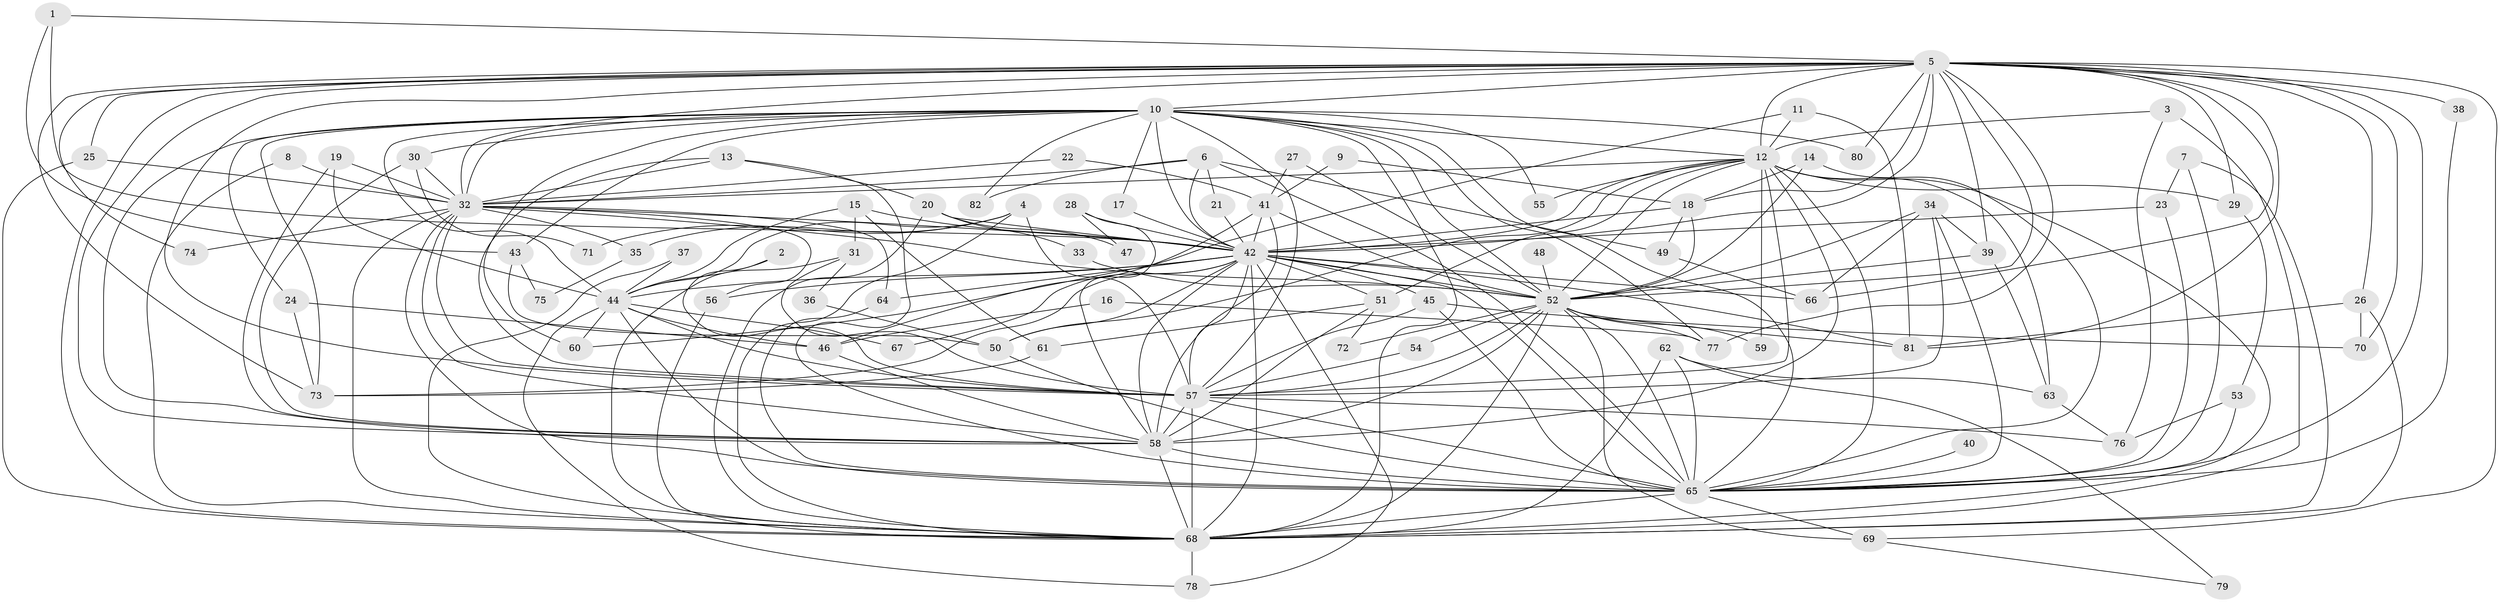 // original degree distribution, {21: 0.02962962962962963, 25: 0.007407407407407408, 33: 0.007407407407407408, 27: 0.007407407407407408, 24: 0.007407407407407408, 26: 0.007407407407407408, 19: 0.007407407407407408, 13: 0.007407407407407408, 3: 0.2, 7: 0.007407407407407408, 4: 0.1111111111111111, 5: 0.05185185185185185, 2: 0.5333333333333333, 6: 0.014814814814814815}
// Generated by graph-tools (version 1.1) at 2025/36/03/04/25 23:36:31]
// undirected, 82 vertices, 225 edges
graph export_dot {
  node [color=gray90,style=filled];
  1;
  2;
  3;
  4;
  5;
  6;
  7;
  8;
  9;
  10;
  11;
  12;
  13;
  14;
  15;
  16;
  17;
  18;
  19;
  20;
  21;
  22;
  23;
  24;
  25;
  26;
  27;
  28;
  29;
  30;
  31;
  32;
  33;
  34;
  35;
  36;
  37;
  38;
  39;
  40;
  41;
  42;
  43;
  44;
  45;
  46;
  47;
  48;
  49;
  50;
  51;
  52;
  53;
  54;
  55;
  56;
  57;
  58;
  59;
  60;
  61;
  62;
  63;
  64;
  65;
  66;
  67;
  68;
  69;
  70;
  71;
  72;
  73;
  74;
  75;
  76;
  77;
  78;
  79;
  80;
  81;
  82;
  1 -- 5 [weight=1.0];
  1 -- 42 [weight=1.0];
  1 -- 43 [weight=1.0];
  2 -- 44 [weight=1.0];
  2 -- 57 [weight=1.0];
  3 -- 12 [weight=1.0];
  3 -- 68 [weight=2.0];
  3 -- 76 [weight=1.0];
  4 -- 35 [weight=1.0];
  4 -- 44 [weight=1.0];
  4 -- 57 [weight=1.0];
  4 -- 68 [weight=1.0];
  4 -- 71 [weight=1.0];
  5 -- 10 [weight=1.0];
  5 -- 12 [weight=2.0];
  5 -- 18 [weight=1.0];
  5 -- 25 [weight=1.0];
  5 -- 26 [weight=1.0];
  5 -- 29 [weight=1.0];
  5 -- 32 [weight=1.0];
  5 -- 38 [weight=2.0];
  5 -- 39 [weight=1.0];
  5 -- 42 [weight=1.0];
  5 -- 52 [weight=1.0];
  5 -- 57 [weight=1.0];
  5 -- 58 [weight=1.0];
  5 -- 65 [weight=1.0];
  5 -- 66 [weight=1.0];
  5 -- 68 [weight=1.0];
  5 -- 69 [weight=1.0];
  5 -- 70 [weight=1.0];
  5 -- 73 [weight=1.0];
  5 -- 74 [weight=1.0];
  5 -- 77 [weight=1.0];
  5 -- 80 [weight=1.0];
  5 -- 81 [weight=1.0];
  6 -- 21 [weight=1.0];
  6 -- 32 [weight=1.0];
  6 -- 42 [weight=1.0];
  6 -- 49 [weight=1.0];
  6 -- 65 [weight=1.0];
  6 -- 82 [weight=1.0];
  7 -- 23 [weight=1.0];
  7 -- 65 [weight=1.0];
  7 -- 68 [weight=1.0];
  8 -- 32 [weight=1.0];
  8 -- 68 [weight=1.0];
  9 -- 18 [weight=1.0];
  9 -- 41 [weight=1.0];
  10 -- 12 [weight=1.0];
  10 -- 17 [weight=1.0];
  10 -- 24 [weight=1.0];
  10 -- 30 [weight=1.0];
  10 -- 32 [weight=1.0];
  10 -- 42 [weight=2.0];
  10 -- 43 [weight=1.0];
  10 -- 44 [weight=1.0];
  10 -- 52 [weight=1.0];
  10 -- 55 [weight=1.0];
  10 -- 57 [weight=1.0];
  10 -- 58 [weight=1.0];
  10 -- 60 [weight=1.0];
  10 -- 65 [weight=1.0];
  10 -- 68 [weight=1.0];
  10 -- 73 [weight=1.0];
  10 -- 77 [weight=1.0];
  10 -- 80 [weight=1.0];
  10 -- 82 [weight=1.0];
  11 -- 12 [weight=1.0];
  11 -- 60 [weight=1.0];
  11 -- 81 [weight=1.0];
  12 -- 29 [weight=1.0];
  12 -- 32 [weight=1.0];
  12 -- 42 [weight=1.0];
  12 -- 50 [weight=1.0];
  12 -- 51 [weight=1.0];
  12 -- 52 [weight=1.0];
  12 -- 55 [weight=1.0];
  12 -- 57 [weight=1.0];
  12 -- 58 [weight=3.0];
  12 -- 59 [weight=1.0];
  12 -- 63 [weight=2.0];
  12 -- 65 [weight=1.0];
  12 -- 68 [weight=1.0];
  13 -- 20 [weight=1.0];
  13 -- 32 [weight=1.0];
  13 -- 57 [weight=1.0];
  13 -- 65 [weight=1.0];
  14 -- 18 [weight=1.0];
  14 -- 52 [weight=1.0];
  14 -- 65 [weight=1.0];
  15 -- 31 [weight=1.0];
  15 -- 42 [weight=1.0];
  15 -- 44 [weight=1.0];
  15 -- 61 [weight=1.0];
  16 -- 46 [weight=1.0];
  16 -- 77 [weight=1.0];
  17 -- 42 [weight=1.0];
  18 -- 42 [weight=1.0];
  18 -- 49 [weight=1.0];
  18 -- 52 [weight=1.0];
  19 -- 32 [weight=1.0];
  19 -- 44 [weight=1.0];
  19 -- 58 [weight=1.0];
  20 -- 33 [weight=1.0];
  20 -- 42 [weight=1.0];
  20 -- 47 [weight=1.0];
  20 -- 68 [weight=1.0];
  21 -- 42 [weight=1.0];
  22 -- 32 [weight=1.0];
  22 -- 41 [weight=1.0];
  23 -- 42 [weight=1.0];
  23 -- 65 [weight=1.0];
  24 -- 46 [weight=1.0];
  24 -- 73 [weight=1.0];
  25 -- 32 [weight=1.0];
  25 -- 68 [weight=1.0];
  26 -- 68 [weight=1.0];
  26 -- 70 [weight=1.0];
  26 -- 81 [weight=1.0];
  27 -- 41 [weight=1.0];
  27 -- 52 [weight=1.0];
  28 -- 42 [weight=2.0];
  28 -- 47 [weight=1.0];
  28 -- 58 [weight=1.0];
  29 -- 53 [weight=1.0];
  30 -- 32 [weight=1.0];
  30 -- 58 [weight=1.0];
  30 -- 71 [weight=1.0];
  31 -- 36 [weight=1.0];
  31 -- 57 [weight=1.0];
  31 -- 68 [weight=1.0];
  32 -- 35 [weight=1.0];
  32 -- 42 [weight=1.0];
  32 -- 52 [weight=1.0];
  32 -- 56 [weight=1.0];
  32 -- 57 [weight=1.0];
  32 -- 58 [weight=2.0];
  32 -- 64 [weight=1.0];
  32 -- 65 [weight=1.0];
  32 -- 68 [weight=1.0];
  32 -- 74 [weight=1.0];
  33 -- 52 [weight=1.0];
  34 -- 39 [weight=1.0];
  34 -- 52 [weight=1.0];
  34 -- 57 [weight=1.0];
  34 -- 65 [weight=1.0];
  34 -- 66 [weight=1.0];
  35 -- 75 [weight=1.0];
  36 -- 50 [weight=1.0];
  37 -- 44 [weight=1.0];
  37 -- 68 [weight=1.0];
  38 -- 65 [weight=1.0];
  39 -- 52 [weight=1.0];
  39 -- 63 [weight=1.0];
  40 -- 65 [weight=1.0];
  41 -- 42 [weight=1.0];
  41 -- 46 [weight=1.0];
  41 -- 52 [weight=1.0];
  41 -- 58 [weight=1.0];
  42 -- 44 [weight=1.0];
  42 -- 45 [weight=1.0];
  42 -- 50 [weight=1.0];
  42 -- 51 [weight=1.0];
  42 -- 52 [weight=1.0];
  42 -- 56 [weight=1.0];
  42 -- 57 [weight=2.0];
  42 -- 58 [weight=1.0];
  42 -- 64 [weight=1.0];
  42 -- 65 [weight=1.0];
  42 -- 66 [weight=1.0];
  42 -- 67 [weight=1.0];
  42 -- 68 [weight=1.0];
  42 -- 73 [weight=1.0];
  42 -- 78 [weight=1.0];
  42 -- 81 [weight=1.0];
  43 -- 50 [weight=1.0];
  43 -- 75 [weight=1.0];
  44 -- 46 [weight=1.0];
  44 -- 57 [weight=1.0];
  44 -- 60 [weight=1.0];
  44 -- 65 [weight=1.0];
  44 -- 67 [weight=1.0];
  44 -- 78 [weight=1.0];
  45 -- 57 [weight=1.0];
  45 -- 65 [weight=1.0];
  45 -- 70 [weight=1.0];
  46 -- 58 [weight=1.0];
  48 -- 52 [weight=2.0];
  49 -- 66 [weight=1.0];
  50 -- 65 [weight=1.0];
  51 -- 58 [weight=1.0];
  51 -- 61 [weight=1.0];
  51 -- 72 [weight=1.0];
  52 -- 54 [weight=1.0];
  52 -- 57 [weight=1.0];
  52 -- 58 [weight=2.0];
  52 -- 59 [weight=1.0];
  52 -- 65 [weight=1.0];
  52 -- 68 [weight=1.0];
  52 -- 69 [weight=1.0];
  52 -- 72 [weight=1.0];
  52 -- 77 [weight=1.0];
  52 -- 81 [weight=1.0];
  53 -- 65 [weight=1.0];
  53 -- 76 [weight=1.0];
  54 -- 57 [weight=1.0];
  56 -- 68 [weight=1.0];
  57 -- 58 [weight=1.0];
  57 -- 65 [weight=1.0];
  57 -- 68 [weight=3.0];
  57 -- 76 [weight=1.0];
  58 -- 65 [weight=1.0];
  58 -- 68 [weight=1.0];
  61 -- 73 [weight=1.0];
  62 -- 63 [weight=1.0];
  62 -- 65 [weight=1.0];
  62 -- 68 [weight=1.0];
  62 -- 79 [weight=1.0];
  63 -- 76 [weight=1.0];
  64 -- 65 [weight=1.0];
  65 -- 68 [weight=1.0];
  65 -- 69 [weight=1.0];
  68 -- 78 [weight=1.0];
  69 -- 79 [weight=1.0];
}
